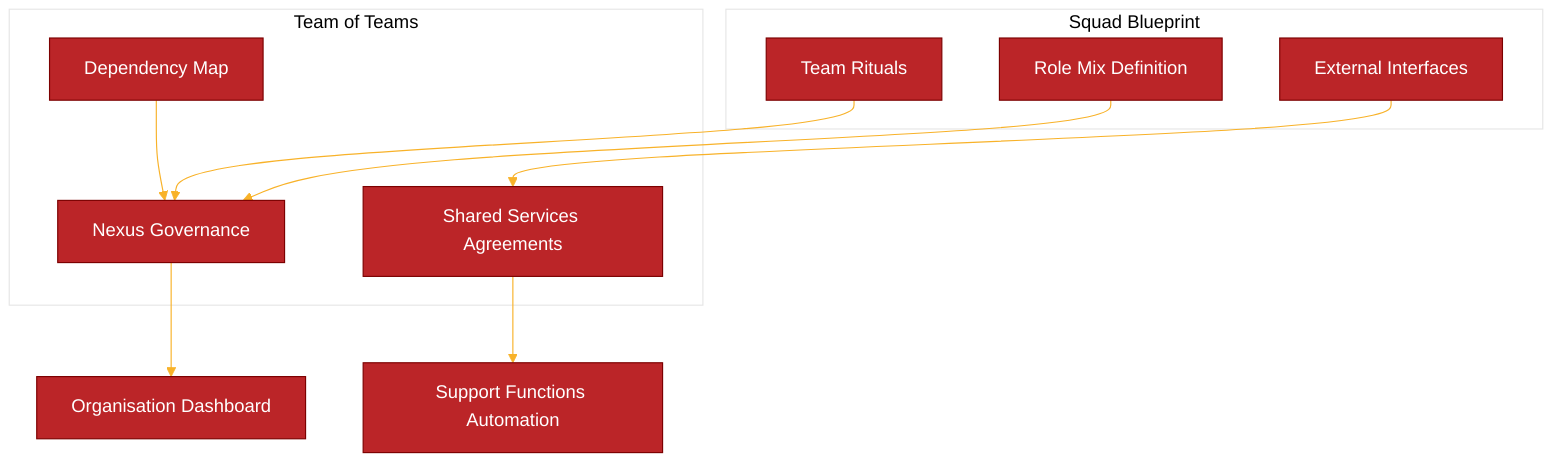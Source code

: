 ---
config:
  theme: 'base'
  themeVariables:
    primaryColor: '#BB2528'
    primaryTextColor: '#fff'
    primaryBorderColor: '#7C0000'
    lineColor: '#F8B229'
    secondaryColor: '#006100'
    tertiaryColor: '#fff'
---
%% Team-of-teams leadership structure
flowchart TD
    subgraph Squad Blueprint
        Roles[Role Mix Definition]
        Rituals[Team Rituals]
        Interfaces[External Interfaces]
    end

    subgraph Team of Teams
        Nexus[Nexus Governance]
        SharedServices[Shared Services Agreements]
        Dependencies[Dependency Map]
    end

    Roles --> Nexus
    Rituals --> Nexus
    Interfaces --> SharedServices
    Dependencies --> Nexus
    SharedServices --> Support[Support Functions Automation]
    Nexus --> Visibility[Organisation Dashboard]